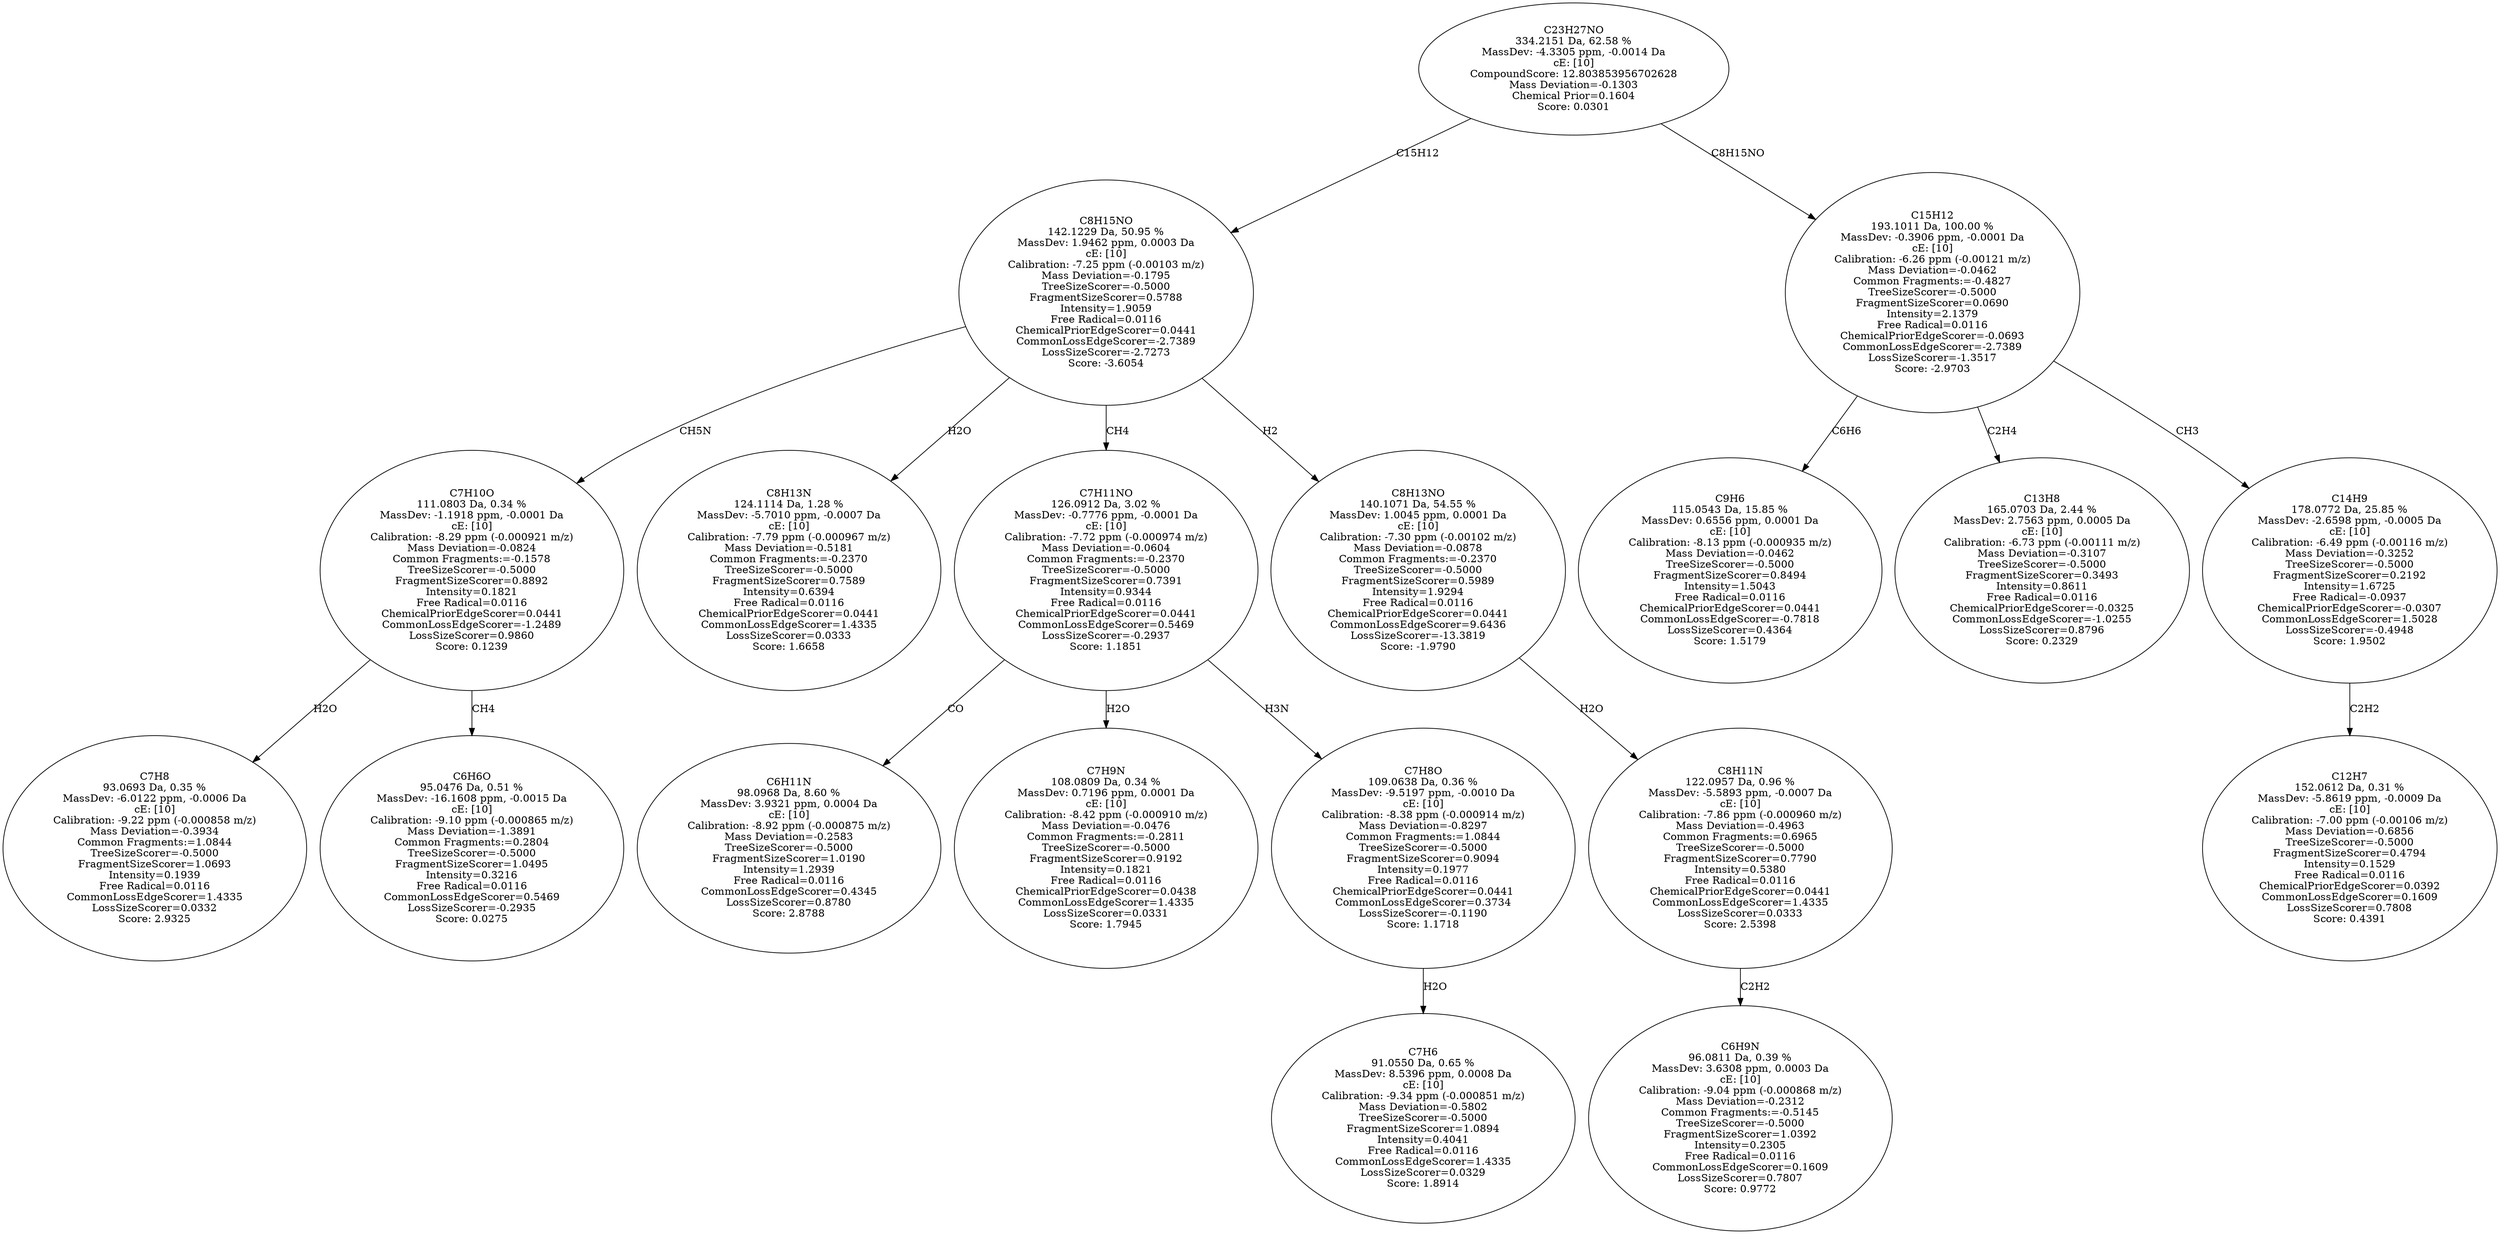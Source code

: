 strict digraph {
v1 [label="C7H8\n93.0693 Da, 0.35 %\nMassDev: -6.0122 ppm, -0.0006 Da\ncE: [10]\nCalibration: -9.22 ppm (-0.000858 m/z)\nMass Deviation=-0.3934\nCommon Fragments:=1.0844\nTreeSizeScorer=-0.5000\nFragmentSizeScorer=1.0693\nIntensity=0.1939\nFree Radical=0.0116\nCommonLossEdgeScorer=1.4335\nLossSizeScorer=0.0332\nScore: 2.9325"];
v2 [label="C6H6O\n95.0476 Da, 0.51 %\nMassDev: -16.1608 ppm, -0.0015 Da\ncE: [10]\nCalibration: -9.10 ppm (-0.000865 m/z)\nMass Deviation=-1.3891\nCommon Fragments:=0.2804\nTreeSizeScorer=-0.5000\nFragmentSizeScorer=1.0495\nIntensity=0.3216\nFree Radical=0.0116\nCommonLossEdgeScorer=0.5469\nLossSizeScorer=-0.2935\nScore: 0.0275"];
v3 [label="C7H10O\n111.0803 Da, 0.34 %\nMassDev: -1.1918 ppm, -0.0001 Da\ncE: [10]\nCalibration: -8.29 ppm (-0.000921 m/z)\nMass Deviation=-0.0824\nCommon Fragments:=-0.1578\nTreeSizeScorer=-0.5000\nFragmentSizeScorer=0.8892\nIntensity=0.1821\nFree Radical=0.0116\nChemicalPriorEdgeScorer=0.0441\nCommonLossEdgeScorer=-1.2489\nLossSizeScorer=0.9860\nScore: 0.1239"];
v4 [label="C8H13N\n124.1114 Da, 1.28 %\nMassDev: -5.7010 ppm, -0.0007 Da\ncE: [10]\nCalibration: -7.79 ppm (-0.000967 m/z)\nMass Deviation=-0.5181\nCommon Fragments:=-0.2370\nTreeSizeScorer=-0.5000\nFragmentSizeScorer=0.7589\nIntensity=0.6394\nFree Radical=0.0116\nChemicalPriorEdgeScorer=0.0441\nCommonLossEdgeScorer=1.4335\nLossSizeScorer=0.0333\nScore: 1.6658"];
v5 [label="C6H11N\n98.0968 Da, 8.60 %\nMassDev: 3.9321 ppm, 0.0004 Da\ncE: [10]\nCalibration: -8.92 ppm (-0.000875 m/z)\nMass Deviation=-0.2583\nTreeSizeScorer=-0.5000\nFragmentSizeScorer=1.0190\nIntensity=1.2939\nFree Radical=0.0116\nCommonLossEdgeScorer=0.4345\nLossSizeScorer=0.8780\nScore: 2.8788"];
v6 [label="C7H9N\n108.0809 Da, 0.34 %\nMassDev: 0.7196 ppm, 0.0001 Da\ncE: [10]\nCalibration: -8.42 ppm (-0.000910 m/z)\nMass Deviation=-0.0476\nCommon Fragments:=-0.2811\nTreeSizeScorer=-0.5000\nFragmentSizeScorer=0.9192\nIntensity=0.1821\nFree Radical=0.0116\nChemicalPriorEdgeScorer=0.0438\nCommonLossEdgeScorer=1.4335\nLossSizeScorer=0.0331\nScore: 1.7945"];
v7 [label="C7H6\n91.0550 Da, 0.65 %\nMassDev: 8.5396 ppm, 0.0008 Da\ncE: [10]\nCalibration: -9.34 ppm (-0.000851 m/z)\nMass Deviation=-0.5802\nTreeSizeScorer=-0.5000\nFragmentSizeScorer=1.0894\nIntensity=0.4041\nFree Radical=0.0116\nCommonLossEdgeScorer=1.4335\nLossSizeScorer=0.0329\nScore: 1.8914"];
v8 [label="C7H8O\n109.0638 Da, 0.36 %\nMassDev: -9.5197 ppm, -0.0010 Da\ncE: [10]\nCalibration: -8.38 ppm (-0.000914 m/z)\nMass Deviation=-0.8297\nCommon Fragments:=1.0844\nTreeSizeScorer=-0.5000\nFragmentSizeScorer=0.9094\nIntensity=0.1977\nFree Radical=0.0116\nChemicalPriorEdgeScorer=0.0441\nCommonLossEdgeScorer=0.3734\nLossSizeScorer=-0.1190\nScore: 1.1718"];
v9 [label="C7H11NO\n126.0912 Da, 3.02 %\nMassDev: -0.7776 ppm, -0.0001 Da\ncE: [10]\nCalibration: -7.72 ppm (-0.000974 m/z)\nMass Deviation=-0.0604\nCommon Fragments:=-0.2370\nTreeSizeScorer=-0.5000\nFragmentSizeScorer=0.7391\nIntensity=0.9344\nFree Radical=0.0116\nChemicalPriorEdgeScorer=0.0441\nCommonLossEdgeScorer=0.5469\nLossSizeScorer=-0.2937\nScore: 1.1851"];
v10 [label="C6H9N\n96.0811 Da, 0.39 %\nMassDev: 3.6308 ppm, 0.0003 Da\ncE: [10]\nCalibration: -9.04 ppm (-0.000868 m/z)\nMass Deviation=-0.2312\nCommon Fragments:=-0.5145\nTreeSizeScorer=-0.5000\nFragmentSizeScorer=1.0392\nIntensity=0.2305\nFree Radical=0.0116\nCommonLossEdgeScorer=0.1609\nLossSizeScorer=0.7807\nScore: 0.9772"];
v11 [label="C8H11N\n122.0957 Da, 0.96 %\nMassDev: -5.5893 ppm, -0.0007 Da\ncE: [10]\nCalibration: -7.86 ppm (-0.000960 m/z)\nMass Deviation=-0.4963\nCommon Fragments:=0.6965\nTreeSizeScorer=-0.5000\nFragmentSizeScorer=0.7790\nIntensity=0.5380\nFree Radical=0.0116\nChemicalPriorEdgeScorer=0.0441\nCommonLossEdgeScorer=1.4335\nLossSizeScorer=0.0333\nScore: 2.5398"];
v12 [label="C8H13NO\n140.1071 Da, 54.55 %\nMassDev: 1.0045 ppm, 0.0001 Da\ncE: [10]\nCalibration: -7.30 ppm (-0.00102 m/z)\nMass Deviation=-0.0878\nCommon Fragments:=-0.2370\nTreeSizeScorer=-0.5000\nFragmentSizeScorer=0.5989\nIntensity=1.9294\nFree Radical=0.0116\nChemicalPriorEdgeScorer=0.0441\nCommonLossEdgeScorer=9.6436\nLossSizeScorer=-13.3819\nScore: -1.9790"];
v13 [label="C8H15NO\n142.1229 Da, 50.95 %\nMassDev: 1.9462 ppm, 0.0003 Da\ncE: [10]\nCalibration: -7.25 ppm (-0.00103 m/z)\nMass Deviation=-0.1795\nTreeSizeScorer=-0.5000\nFragmentSizeScorer=0.5788\nIntensity=1.9059\nFree Radical=0.0116\nChemicalPriorEdgeScorer=0.0441\nCommonLossEdgeScorer=-2.7389\nLossSizeScorer=-2.7273\nScore: -3.6054"];
v14 [label="C9H6\n115.0543 Da, 15.85 %\nMassDev: 0.6556 ppm, 0.0001 Da\ncE: [10]\nCalibration: -8.13 ppm (-0.000935 m/z)\nMass Deviation=-0.0462\nTreeSizeScorer=-0.5000\nFragmentSizeScorer=0.8494\nIntensity=1.5043\nFree Radical=0.0116\nChemicalPriorEdgeScorer=0.0441\nCommonLossEdgeScorer=-0.7818\nLossSizeScorer=0.4364\nScore: 1.5179"];
v15 [label="C13H8\n165.0703 Da, 2.44 %\nMassDev: 2.7563 ppm, 0.0005 Da\ncE: [10]\nCalibration: -6.73 ppm (-0.00111 m/z)\nMass Deviation=-0.3107\nTreeSizeScorer=-0.5000\nFragmentSizeScorer=0.3493\nIntensity=0.8611\nFree Radical=0.0116\nChemicalPriorEdgeScorer=-0.0325\nCommonLossEdgeScorer=-1.0255\nLossSizeScorer=0.8796\nScore: 0.2329"];
v16 [label="C12H7\n152.0612 Da, 0.31 %\nMassDev: -5.8619 ppm, -0.0009 Da\ncE: [10]\nCalibration: -7.00 ppm (-0.00106 m/z)\nMass Deviation=-0.6856\nTreeSizeScorer=-0.5000\nFragmentSizeScorer=0.4794\nIntensity=0.1529\nFree Radical=0.0116\nChemicalPriorEdgeScorer=0.0392\nCommonLossEdgeScorer=0.1609\nLossSizeScorer=0.7808\nScore: 0.4391"];
v17 [label="C14H9\n178.0772 Da, 25.85 %\nMassDev: -2.6598 ppm, -0.0005 Da\ncE: [10]\nCalibration: -6.49 ppm (-0.00116 m/z)\nMass Deviation=-0.3252\nTreeSizeScorer=-0.5000\nFragmentSizeScorer=0.2192\nIntensity=1.6725\nFree Radical=-0.0937\nChemicalPriorEdgeScorer=-0.0307\nCommonLossEdgeScorer=1.5028\nLossSizeScorer=-0.4948\nScore: 1.9502"];
v18 [label="C15H12\n193.1011 Da, 100.00 %\nMassDev: -0.3906 ppm, -0.0001 Da\ncE: [10]\nCalibration: -6.26 ppm (-0.00121 m/z)\nMass Deviation=-0.0462\nCommon Fragments:=-0.4827\nTreeSizeScorer=-0.5000\nFragmentSizeScorer=0.0690\nIntensity=2.1379\nFree Radical=0.0116\nChemicalPriorEdgeScorer=-0.0693\nCommonLossEdgeScorer=-2.7389\nLossSizeScorer=-1.3517\nScore: -2.9703"];
v19 [label="C23H27NO\n334.2151 Da, 62.58 %\nMassDev: -4.3305 ppm, -0.0014 Da\ncE: [10]\nCompoundScore: 12.803853956702628\nMass Deviation=-0.1303\nChemical Prior=0.1604\nScore: 0.0301"];
v3 -> v1 [label="H2O"];
v3 -> v2 [label="CH4"];
v13 -> v3 [label="CH5N"];
v13 -> v4 [label="H2O"];
v9 -> v5 [label="CO"];
v9 -> v6 [label="H2O"];
v8 -> v7 [label="H2O"];
v9 -> v8 [label="H3N"];
v13 -> v9 [label="CH4"];
v11 -> v10 [label="C2H2"];
v12 -> v11 [label="H2O"];
v13 -> v12 [label="H2"];
v19 -> v13 [label="C15H12"];
v18 -> v14 [label="C6H6"];
v18 -> v15 [label="C2H4"];
v17 -> v16 [label="C2H2"];
v18 -> v17 [label="CH3"];
v19 -> v18 [label="C8H15NO"];
}